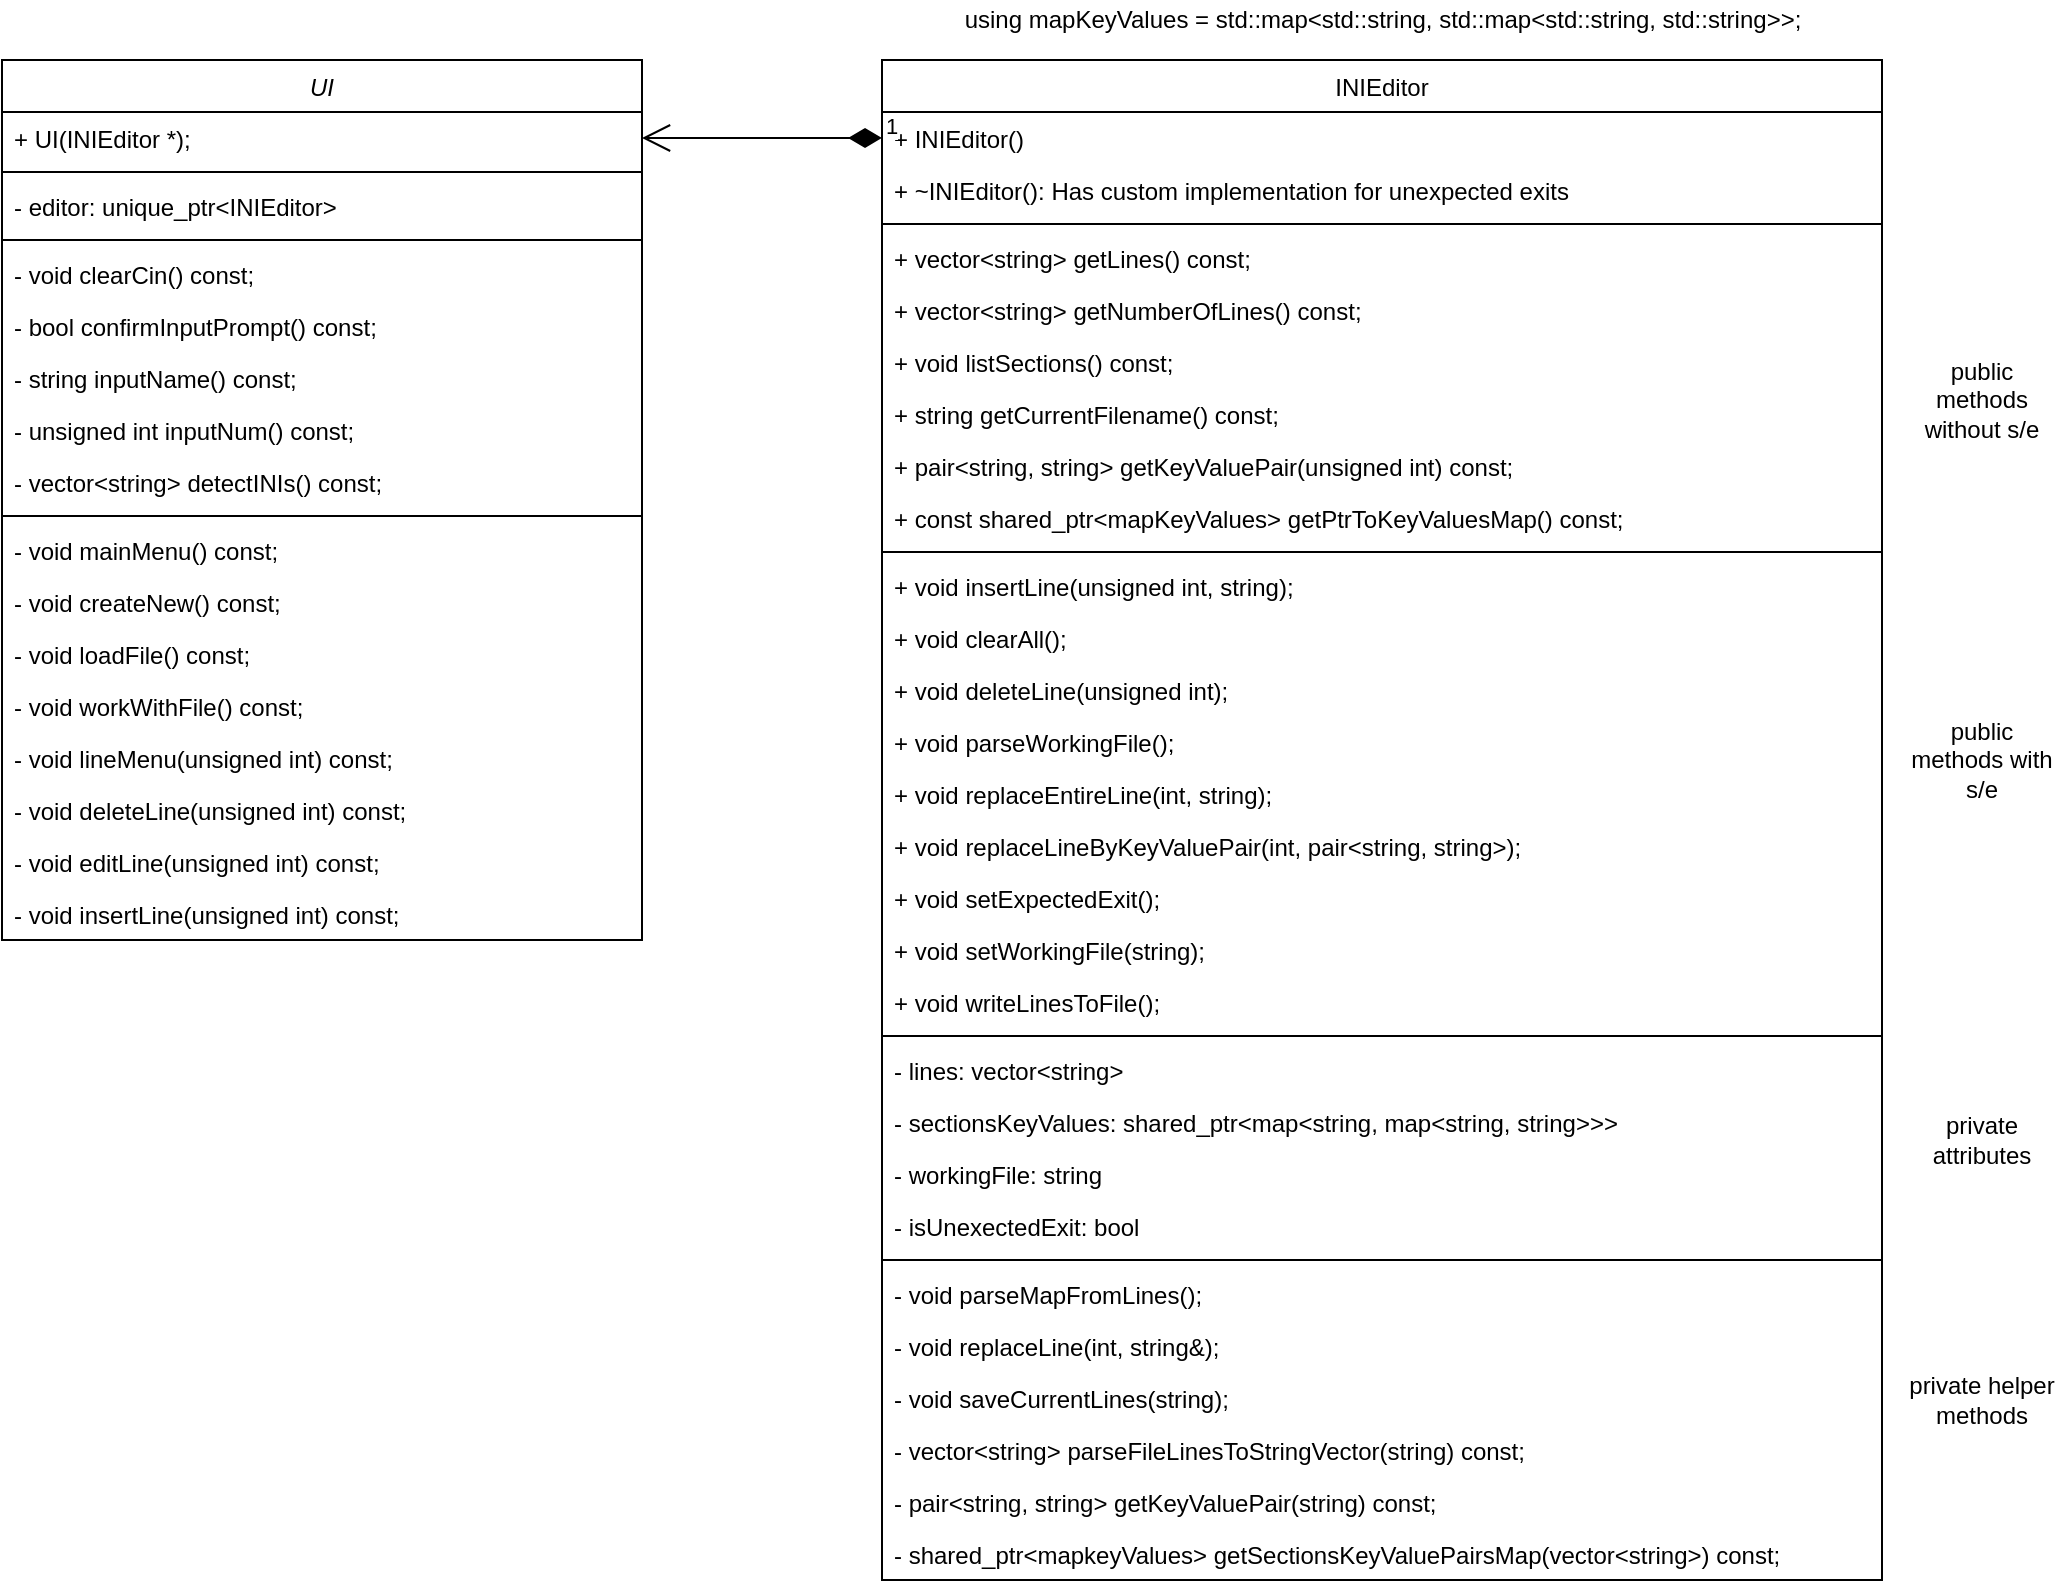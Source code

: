 <mxfile version="14.6.13" type="device"><diagram id="C5RBs43oDa-KdzZeNtuy" name="Page-1"><mxGraphModel dx="1422" dy="2012" grid="1" gridSize="10" guides="1" tooltips="1" connect="1" arrows="1" fold="1" page="1" pageScale="1" pageWidth="827" pageHeight="1169" math="0" shadow="0"><root><mxCell id="WIyWlLk6GJQsqaUBKTNV-0"/><mxCell id="WIyWlLk6GJQsqaUBKTNV-1" parent="WIyWlLk6GJQsqaUBKTNV-0"/><mxCell id="zkfFHV4jXpPFQw0GAbJ--0" value="UI" style="swimlane;fontStyle=2;align=center;verticalAlign=top;childLayout=stackLayout;horizontal=1;startSize=26;horizontalStack=0;resizeParent=1;resizeLast=0;collapsible=1;marginBottom=0;rounded=0;shadow=0;strokeWidth=1;" parent="WIyWlLk6GJQsqaUBKTNV-1" vertex="1"><mxGeometry x="10" y="10" width="320" height="440" as="geometry"><mxRectangle x="230" y="140" width="160" height="26" as="alternateBounds"/></mxGeometry></mxCell><mxCell id="uhCyxpPsiuQm_nFe43aT-1" value="+ UI(INIEditor *);&#10;" style="text;align=left;verticalAlign=top;spacingLeft=4;spacingRight=4;overflow=hidden;rotatable=0;points=[[0,0.5],[1,0.5]];portConstraint=eastwest;rounded=0;shadow=0;html=0;" parent="zkfFHV4jXpPFQw0GAbJ--0" vertex="1"><mxGeometry y="26" width="320" height="26" as="geometry"/></mxCell><mxCell id="zkfFHV4jXpPFQw0GAbJ--4" value="" style="line;html=1;strokeWidth=1;align=left;verticalAlign=middle;spacingTop=-1;spacingLeft=3;spacingRight=3;rotatable=0;labelPosition=right;points=[];portConstraint=eastwest;" parent="zkfFHV4jXpPFQw0GAbJ--0" vertex="1"><mxGeometry y="52" width="320" height="8" as="geometry"/></mxCell><mxCell id="zkfFHV4jXpPFQw0GAbJ--1" value="- editor: unique_ptr&lt;INIEditor&gt;" style="text;align=left;verticalAlign=top;spacingLeft=4;spacingRight=4;overflow=hidden;rotatable=0;points=[[0,0.5],[1,0.5]];portConstraint=eastwest;" parent="zkfFHV4jXpPFQw0GAbJ--0" vertex="1"><mxGeometry y="60" width="320" height="26" as="geometry"/></mxCell><mxCell id="uhCyxpPsiuQm_nFe43aT-18" value="" style="line;strokeWidth=1;fillColor=none;align=left;verticalAlign=middle;spacingTop=-1;spacingLeft=3;spacingRight=3;rotatable=0;labelPosition=right;points=[];portConstraint=eastwest;" parent="zkfFHV4jXpPFQw0GAbJ--0" vertex="1"><mxGeometry y="86" width="320" height="8" as="geometry"/></mxCell><mxCell id="zkfFHV4jXpPFQw0GAbJ--2" value="- void clearCin() const;" style="text;align=left;verticalAlign=top;spacingLeft=4;spacingRight=4;overflow=hidden;rotatable=0;points=[[0,0.5],[1,0.5]];portConstraint=eastwest;rounded=0;shadow=0;html=0;" parent="zkfFHV4jXpPFQw0GAbJ--0" vertex="1"><mxGeometry y="94" width="320" height="26" as="geometry"/></mxCell><mxCell id="iSt-iQ93-ohXZwF-cqM9-4" value="- bool confirmInputPrompt() const;" style="text;align=left;verticalAlign=top;spacingLeft=4;spacingRight=4;overflow=hidden;rotatable=0;points=[[0,0.5],[1,0.5]];portConstraint=eastwest;rounded=0;shadow=0;html=0;" parent="zkfFHV4jXpPFQw0GAbJ--0" vertex="1"><mxGeometry y="120" width="320" height="26" as="geometry"/></mxCell><mxCell id="zkfFHV4jXpPFQw0GAbJ--3" value="- string inputName() const;&#10;" style="text;align=left;verticalAlign=top;spacingLeft=4;spacingRight=4;overflow=hidden;rotatable=0;points=[[0,0.5],[1,0.5]];portConstraint=eastwest;rounded=0;shadow=0;html=0;" parent="zkfFHV4jXpPFQw0GAbJ--0" vertex="1"><mxGeometry y="146" width="320" height="26" as="geometry"/></mxCell><mxCell id="uhCyxpPsiuQm_nFe43aT-2" value="- unsigned int inputNum() const;&#10;" style="text;align=left;verticalAlign=top;spacingLeft=4;spacingRight=4;overflow=hidden;rotatable=0;points=[[0,0.5],[1,0.5]];portConstraint=eastwest;rounded=0;shadow=0;html=0;" parent="zkfFHV4jXpPFQw0GAbJ--0" vertex="1"><mxGeometry y="172" width="320" height="26" as="geometry"/></mxCell><mxCell id="uhCyxpPsiuQm_nFe43aT-3" value="- vector&lt;string&gt; detectINIs() const;&#10;" style="text;align=left;verticalAlign=top;spacingLeft=4;spacingRight=4;overflow=hidden;rotatable=0;points=[[0,0.5],[1,0.5]];portConstraint=eastwest;rounded=0;shadow=0;html=0;" parent="zkfFHV4jXpPFQw0GAbJ--0" vertex="1"><mxGeometry y="198" width="320" height="26" as="geometry"/></mxCell><mxCell id="uhCyxpPsiuQm_nFe43aT-17" value="" style="line;strokeWidth=1;fillColor=none;align=left;verticalAlign=middle;spacingTop=-1;spacingLeft=3;spacingRight=3;rotatable=0;labelPosition=right;points=[];portConstraint=eastwest;" parent="zkfFHV4jXpPFQw0GAbJ--0" vertex="1"><mxGeometry y="224" width="320" height="8" as="geometry"/></mxCell><mxCell id="uhCyxpPsiuQm_nFe43aT-4" value="- void mainMenu() const;&#10;" style="text;align=left;verticalAlign=top;spacingLeft=4;spacingRight=4;overflow=hidden;rotatable=0;points=[[0,0.5],[1,0.5]];portConstraint=eastwest;rounded=0;shadow=0;html=0;" parent="zkfFHV4jXpPFQw0GAbJ--0" vertex="1"><mxGeometry y="232" width="320" height="26" as="geometry"/></mxCell><mxCell id="uhCyxpPsiuQm_nFe43aT-9" value="- void createNew() const;&#10;" style="text;align=left;verticalAlign=top;spacingLeft=4;spacingRight=4;overflow=hidden;rotatable=0;points=[[0,0.5],[1,0.5]];portConstraint=eastwest;rounded=0;shadow=0;html=0;" parent="zkfFHV4jXpPFQw0GAbJ--0" vertex="1"><mxGeometry y="258" width="320" height="26" as="geometry"/></mxCell><mxCell id="uhCyxpPsiuQm_nFe43aT-10" value="- void loadFile() const;&#10;" style="text;align=left;verticalAlign=top;spacingLeft=4;spacingRight=4;overflow=hidden;rotatable=0;points=[[0,0.5],[1,0.5]];portConstraint=eastwest;rounded=0;shadow=0;html=0;" parent="zkfFHV4jXpPFQw0GAbJ--0" vertex="1"><mxGeometry y="284" width="320" height="26" as="geometry"/></mxCell><mxCell id="uhCyxpPsiuQm_nFe43aT-11" value="- void workWithFile() const;&#10;" style="text;align=left;verticalAlign=top;spacingLeft=4;spacingRight=4;overflow=hidden;rotatable=0;points=[[0,0.5],[1,0.5]];portConstraint=eastwest;rounded=0;shadow=0;html=0;" parent="zkfFHV4jXpPFQw0GAbJ--0" vertex="1"><mxGeometry y="310" width="320" height="26" as="geometry"/></mxCell><mxCell id="uhCyxpPsiuQm_nFe43aT-12" value="- void lineMenu(unsigned int) const;&#10;" style="text;align=left;verticalAlign=top;spacingLeft=4;spacingRight=4;overflow=hidden;rotatable=0;points=[[0,0.5],[1,0.5]];portConstraint=eastwest;rounded=0;shadow=0;html=0;" parent="zkfFHV4jXpPFQw0GAbJ--0" vertex="1"><mxGeometry y="336" width="320" height="26" as="geometry"/></mxCell><mxCell id="iSt-iQ93-ohXZwF-cqM9-5" value="- void deleteLine(unsigned int) const;&#10;" style="text;align=left;verticalAlign=top;spacingLeft=4;spacingRight=4;overflow=hidden;rotatable=0;points=[[0,0.5],[1,0.5]];portConstraint=eastwest;rounded=0;shadow=0;html=0;" parent="zkfFHV4jXpPFQw0GAbJ--0" vertex="1"><mxGeometry y="362" width="320" height="26" as="geometry"/></mxCell><mxCell id="iSt-iQ93-ohXZwF-cqM9-6" value="- void editLine(unsigned int) const;&#10;" style="text;align=left;verticalAlign=top;spacingLeft=4;spacingRight=4;overflow=hidden;rotatable=0;points=[[0,0.5],[1,0.5]];portConstraint=eastwest;rounded=0;shadow=0;html=0;" parent="zkfFHV4jXpPFQw0GAbJ--0" vertex="1"><mxGeometry y="388" width="320" height="26" as="geometry"/></mxCell><mxCell id="rAz6Ws0wlnqmjzCbXNpr-0" value="- void insertLine(unsigned int) const;&#10;" style="text;align=left;verticalAlign=top;spacingLeft=4;spacingRight=4;overflow=hidden;rotatable=0;points=[[0,0.5],[1,0.5]];portConstraint=eastwest;rounded=0;shadow=0;html=0;" vertex="1" parent="zkfFHV4jXpPFQw0GAbJ--0"><mxGeometry y="414" width="320" height="26" as="geometry"/></mxCell><mxCell id="uhCyxpPsiuQm_nFe43aT-13" value="INIEditor" style="swimlane;fontStyle=0;childLayout=stackLayout;horizontal=1;startSize=26;fillColor=none;horizontalStack=0;resizeParent=1;resizeParentMax=0;resizeLast=0;collapsible=1;marginBottom=0;swimlaneLine=1;" parent="WIyWlLk6GJQsqaUBKTNV-1" vertex="1"><mxGeometry x="450" y="10" width="500" height="760" as="geometry"/></mxCell><mxCell id="uhCyxpPsiuQm_nFe43aT-14" value="+ INIEditor()" style="text;strokeColor=none;fillColor=none;align=left;verticalAlign=top;spacingLeft=4;spacingRight=4;overflow=hidden;rotatable=0;points=[[0,0.5],[1,0.5]];portConstraint=eastwest;" parent="uhCyxpPsiuQm_nFe43aT-13" vertex="1"><mxGeometry y="26" width="500" height="26" as="geometry"/></mxCell><mxCell id="uhCyxpPsiuQm_nFe43aT-19" value="+ ~INIEditor(): Has custom implementation for unexpected exits" style="text;strokeColor=none;fillColor=none;align=left;verticalAlign=top;spacingLeft=4;spacingRight=4;overflow=hidden;rotatable=0;points=[[0,0.5],[1,0.5]];portConstraint=eastwest;" parent="uhCyxpPsiuQm_nFe43aT-13" vertex="1"><mxGeometry y="52" width="500" height="26" as="geometry"/></mxCell><mxCell id="uhCyxpPsiuQm_nFe43aT-20" value="" style="line;strokeWidth=1;fillColor=none;align=left;verticalAlign=middle;spacingTop=-1;spacingLeft=3;spacingRight=3;rotatable=0;labelPosition=right;points=[];portConstraint=eastwest;" parent="uhCyxpPsiuQm_nFe43aT-13" vertex="1"><mxGeometry y="78" width="500" height="8" as="geometry"/></mxCell><mxCell id="uhCyxpPsiuQm_nFe43aT-15" value="+ vector&lt;string&gt; getLines() const;" style="text;strokeColor=none;fillColor=none;align=left;verticalAlign=top;spacingLeft=4;spacingRight=4;overflow=hidden;rotatable=0;points=[[0,0.5],[1,0.5]];portConstraint=eastwest;" parent="uhCyxpPsiuQm_nFe43aT-13" vertex="1"><mxGeometry y="86" width="500" height="26" as="geometry"/></mxCell><mxCell id="iSt-iQ93-ohXZwF-cqM9-0" value="+ vector&lt;string&gt; getNumberOfLines() const;" style="text;strokeColor=none;fillColor=none;align=left;verticalAlign=top;spacingLeft=4;spacingRight=4;overflow=hidden;rotatable=0;points=[[0,0.5],[1,0.5]];portConstraint=eastwest;" parent="uhCyxpPsiuQm_nFe43aT-13" vertex="1"><mxGeometry y="112" width="500" height="26" as="geometry"/></mxCell><mxCell id="uhCyxpPsiuQm_nFe43aT-22" value="+ void listSections() const;" style="text;strokeColor=none;fillColor=none;align=left;verticalAlign=top;spacingLeft=4;spacingRight=4;overflow=hidden;rotatable=0;points=[[0,0.5],[1,0.5]];portConstraint=eastwest;" parent="uhCyxpPsiuQm_nFe43aT-13" vertex="1"><mxGeometry y="138" width="500" height="26" as="geometry"/></mxCell><mxCell id="uhCyxpPsiuQm_nFe43aT-23" value="+ string getCurrentFilename() const;" style="text;strokeColor=none;fillColor=none;align=left;verticalAlign=top;spacingLeft=4;spacingRight=4;overflow=hidden;rotatable=0;points=[[0,0.5],[1,0.5]];portConstraint=eastwest;" parent="uhCyxpPsiuQm_nFe43aT-13" vertex="1"><mxGeometry y="164" width="500" height="26" as="geometry"/></mxCell><mxCell id="uhCyxpPsiuQm_nFe43aT-24" value="+ pair&lt;string, string&gt; getKeyValuePair(unsigned int) const;" style="text;strokeColor=none;fillColor=none;align=left;verticalAlign=top;spacingLeft=4;spacingRight=4;overflow=hidden;rotatable=0;points=[[0,0.5],[1,0.5]];portConstraint=eastwest;" parent="uhCyxpPsiuQm_nFe43aT-13" vertex="1"><mxGeometry y="190" width="500" height="26" as="geometry"/></mxCell><mxCell id="iSt-iQ93-ohXZwF-cqM9-1" value="+ const shared_ptr&lt;mapKeyValues&gt; getPtrToKeyValuesMap() const;" style="text;strokeColor=none;fillColor=none;align=left;verticalAlign=top;spacingLeft=4;spacingRight=4;overflow=hidden;rotatable=0;points=[[0,0.5],[1,0.5]];portConstraint=eastwest;" parent="uhCyxpPsiuQm_nFe43aT-13" vertex="1"><mxGeometry y="216" width="500" height="26" as="geometry"/></mxCell><mxCell id="uhCyxpPsiuQm_nFe43aT-26" value="" style="line;strokeWidth=1;fillColor=none;align=left;verticalAlign=middle;spacingTop=-1;spacingLeft=3;spacingRight=3;rotatable=0;labelPosition=right;points=[];portConstraint=eastwest;" parent="uhCyxpPsiuQm_nFe43aT-13" vertex="1"><mxGeometry y="242" width="500" height="8" as="geometry"/></mxCell><mxCell id="EfE61rw7bL-o5AP7JwkC-0" value="+ void insertLine(unsigned int, string);" style="text;strokeColor=none;fillColor=none;align=left;verticalAlign=top;spacingLeft=4;spacingRight=4;overflow=hidden;rotatable=0;points=[[0,0.5],[1,0.5]];portConstraint=eastwest;" parent="uhCyxpPsiuQm_nFe43aT-13" vertex="1"><mxGeometry y="250" width="500" height="26" as="geometry"/></mxCell><mxCell id="uhCyxpPsiuQm_nFe43aT-33" value="+ void clearAll();" style="text;strokeColor=none;fillColor=none;align=left;verticalAlign=top;spacingLeft=4;spacingRight=4;overflow=hidden;rotatable=0;points=[[0,0.5],[1,0.5]];portConstraint=eastwest;" parent="uhCyxpPsiuQm_nFe43aT-13" vertex="1"><mxGeometry y="276" width="500" height="26" as="geometry"/></mxCell><mxCell id="iSt-iQ93-ohXZwF-cqM9-3" value="+ void deleteLine(unsigned int);" style="text;strokeColor=none;fillColor=none;align=left;verticalAlign=top;spacingLeft=4;spacingRight=4;overflow=hidden;rotatable=0;points=[[0,0.5],[1,0.5]];portConstraint=eastwest;" parent="uhCyxpPsiuQm_nFe43aT-13" vertex="1"><mxGeometry y="302" width="500" height="26" as="geometry"/></mxCell><mxCell id="uhCyxpPsiuQm_nFe43aT-27" value="+ void parseWorkingFile();" style="text;strokeColor=none;fillColor=none;align=left;verticalAlign=top;spacingLeft=4;spacingRight=4;overflow=hidden;rotatable=0;points=[[0,0.5],[1,0.5]];portConstraint=eastwest;" parent="uhCyxpPsiuQm_nFe43aT-13" vertex="1"><mxGeometry y="328" width="500" height="26" as="geometry"/></mxCell><mxCell id="uhCyxpPsiuQm_nFe43aT-29" value="+ void replaceEntireLine(int, string);" style="text;strokeColor=none;fillColor=none;align=left;verticalAlign=top;spacingLeft=4;spacingRight=4;overflow=hidden;rotatable=0;points=[[0,0.5],[1,0.5]];portConstraint=eastwest;" parent="uhCyxpPsiuQm_nFe43aT-13" vertex="1"><mxGeometry y="354" width="500" height="26" as="geometry"/></mxCell><mxCell id="uhCyxpPsiuQm_nFe43aT-30" value="+ void replaceLineByKeyValuePair(int, pair&lt;string, string&gt;);" style="text;strokeColor=none;fillColor=none;align=left;verticalAlign=top;spacingLeft=4;spacingRight=4;overflow=hidden;rotatable=0;points=[[0,0.5],[1,0.5]];portConstraint=eastwest;" parent="uhCyxpPsiuQm_nFe43aT-13" vertex="1"><mxGeometry y="380" width="500" height="26" as="geometry"/></mxCell><mxCell id="uhCyxpPsiuQm_nFe43aT-32" value="+ void setExpectedExit();" style="text;strokeColor=none;fillColor=none;align=left;verticalAlign=top;spacingLeft=4;spacingRight=4;overflow=hidden;rotatable=0;points=[[0,0.5],[1,0.5]];portConstraint=eastwest;" parent="uhCyxpPsiuQm_nFe43aT-13" vertex="1"><mxGeometry y="406" width="500" height="26" as="geometry"/></mxCell><mxCell id="uhCyxpPsiuQm_nFe43aT-25" value="+ void setWorkingFile(string);" style="text;strokeColor=none;fillColor=none;align=left;verticalAlign=top;spacingLeft=4;spacingRight=4;overflow=hidden;rotatable=0;points=[[0,0.5],[1,0.5]];portConstraint=eastwest;" parent="uhCyxpPsiuQm_nFe43aT-13" vertex="1"><mxGeometry y="432" width="500" height="26" as="geometry"/></mxCell><mxCell id="uhCyxpPsiuQm_nFe43aT-31" value="+ void writeLinesToFile();" style="text;strokeColor=none;fillColor=none;align=left;verticalAlign=top;spacingLeft=4;spacingRight=4;overflow=hidden;rotatable=0;points=[[0,0.5],[1,0.5]];portConstraint=eastwest;" parent="uhCyxpPsiuQm_nFe43aT-13" vertex="1"><mxGeometry y="458" width="500" height="26" as="geometry"/></mxCell><mxCell id="uhCyxpPsiuQm_nFe43aT-37" value="" style="line;strokeWidth=1;fillColor=none;align=left;verticalAlign=middle;spacingTop=-1;spacingLeft=3;spacingRight=3;rotatable=0;labelPosition=right;points=[];portConstraint=eastwest;" parent="uhCyxpPsiuQm_nFe43aT-13" vertex="1"><mxGeometry y="484" width="500" height="8" as="geometry"/></mxCell><mxCell id="uhCyxpPsiuQm_nFe43aT-34" value="- lines: vector&lt;string&gt;" style="text;strokeColor=none;fillColor=none;align=left;verticalAlign=top;spacingLeft=4;spacingRight=4;overflow=hidden;rotatable=0;points=[[0,0.5],[1,0.5]];portConstraint=eastwest;" parent="uhCyxpPsiuQm_nFe43aT-13" vertex="1"><mxGeometry y="492" width="500" height="26" as="geometry"/></mxCell><mxCell id="uhCyxpPsiuQm_nFe43aT-38" value="- sectionsKeyValues: shared_ptr&lt;map&lt;string, map&lt;string, string&gt;&gt;&gt;" style="text;strokeColor=none;fillColor=none;align=left;verticalAlign=top;spacingLeft=4;spacingRight=4;overflow=hidden;rotatable=0;points=[[0,0.5],[1,0.5]];portConstraint=eastwest;" parent="uhCyxpPsiuQm_nFe43aT-13" vertex="1"><mxGeometry y="518" width="500" height="26" as="geometry"/></mxCell><mxCell id="uhCyxpPsiuQm_nFe43aT-39" value="- workingFile: string" style="text;strokeColor=none;fillColor=none;align=left;verticalAlign=top;spacingLeft=4;spacingRight=4;overflow=hidden;rotatable=0;points=[[0,0.5],[1,0.5]];portConstraint=eastwest;" parent="uhCyxpPsiuQm_nFe43aT-13" vertex="1"><mxGeometry y="544" width="500" height="26" as="geometry"/></mxCell><mxCell id="uhCyxpPsiuQm_nFe43aT-40" value="- isUnexectedExit: bool" style="text;strokeColor=none;fillColor=none;align=left;verticalAlign=top;spacingLeft=4;spacingRight=4;overflow=hidden;rotatable=0;points=[[0,0.5],[1,0.5]];portConstraint=eastwest;" parent="uhCyxpPsiuQm_nFe43aT-13" vertex="1"><mxGeometry y="570" width="500" height="26" as="geometry"/></mxCell><mxCell id="uhCyxpPsiuQm_nFe43aT-42" value="" style="line;strokeWidth=1;fillColor=none;align=left;verticalAlign=middle;spacingTop=-1;spacingLeft=3;spacingRight=3;rotatable=0;labelPosition=right;points=[];portConstraint=eastwest;" parent="uhCyxpPsiuQm_nFe43aT-13" vertex="1"><mxGeometry y="596" width="500" height="8" as="geometry"/></mxCell><mxCell id="uhCyxpPsiuQm_nFe43aT-28" value="- void parseMapFromLines();" style="text;strokeColor=none;fillColor=none;align=left;verticalAlign=top;spacingLeft=4;spacingRight=4;overflow=hidden;rotatable=0;points=[[0,0.5],[1,0.5]];portConstraint=eastwest;" parent="uhCyxpPsiuQm_nFe43aT-13" vertex="1"><mxGeometry y="604" width="500" height="26" as="geometry"/></mxCell><mxCell id="uhCyxpPsiuQm_nFe43aT-41" value="- void replaceLine(int, string&amp;);" style="text;strokeColor=none;fillColor=none;align=left;verticalAlign=top;spacingLeft=4;spacingRight=4;overflow=hidden;rotatable=0;points=[[0,0.5],[1,0.5]];portConstraint=eastwest;" parent="uhCyxpPsiuQm_nFe43aT-13" vertex="1"><mxGeometry y="630" width="500" height="26" as="geometry"/></mxCell><mxCell id="uhCyxpPsiuQm_nFe43aT-43" value="- void saveCurrentLines(string);" style="text;strokeColor=none;fillColor=none;align=left;verticalAlign=top;spacingLeft=4;spacingRight=4;overflow=hidden;rotatable=0;points=[[0,0.5],[1,0.5]];portConstraint=eastwest;" parent="uhCyxpPsiuQm_nFe43aT-13" vertex="1"><mxGeometry y="656" width="500" height="26" as="geometry"/></mxCell><mxCell id="uhCyxpPsiuQm_nFe43aT-44" value="- vector&lt;string&gt; parseFileLinesToStringVector(string) const;" style="text;strokeColor=none;fillColor=none;align=left;verticalAlign=top;spacingLeft=4;spacingRight=4;overflow=hidden;rotatable=0;points=[[0,0.5],[1,0.5]];portConstraint=eastwest;" parent="uhCyxpPsiuQm_nFe43aT-13" vertex="1"><mxGeometry y="682" width="500" height="26" as="geometry"/></mxCell><mxCell id="uhCyxpPsiuQm_nFe43aT-45" value="- pair&lt;string, string&gt; getKeyValuePair(string) const;" style="text;strokeColor=none;fillColor=none;align=left;verticalAlign=top;spacingLeft=4;spacingRight=4;overflow=hidden;rotatable=0;points=[[0,0.5],[1,0.5]];portConstraint=eastwest;" parent="uhCyxpPsiuQm_nFe43aT-13" vertex="1"><mxGeometry y="708" width="500" height="26" as="geometry"/></mxCell><mxCell id="uhCyxpPsiuQm_nFe43aT-46" value="- shared_ptr&lt;mapkeyValues&gt; getSectionsKeyValuePairsMap(vector&lt;string&gt;) const;" style="text;strokeColor=none;fillColor=none;align=left;verticalAlign=top;spacingLeft=4;spacingRight=4;overflow=hidden;rotatable=0;points=[[0,0.5],[1,0.5]];portConstraint=eastwest;" parent="uhCyxpPsiuQm_nFe43aT-13" vertex="1"><mxGeometry y="734" width="500" height="26" as="geometry"/></mxCell><mxCell id="uhCyxpPsiuQm_nFe43aT-21" value="1" style="endArrow=open;html=1;endSize=12;startArrow=diamondThin;startSize=14;startFill=1;edgeStyle=orthogonalEdgeStyle;align=left;verticalAlign=bottom;entryX=1;entryY=0.5;entryDx=0;entryDy=0;exitX=0;exitY=0.5;exitDx=0;exitDy=0;" parent="WIyWlLk6GJQsqaUBKTNV-1" source="uhCyxpPsiuQm_nFe43aT-14" target="uhCyxpPsiuQm_nFe43aT-1" edge="1"><mxGeometry x="-1" y="3" relative="1" as="geometry"><mxPoint x="440" y="260" as="sourcePoint"/><mxPoint x="600" y="260" as="targetPoint"/></mxGeometry></mxCell><mxCell id="iSt-iQ93-ohXZwF-cqM9-2" value="using mapKeyValues = std::map&amp;lt;std::string, std::map&amp;lt;std::string, std::string&amp;gt;&amp;gt;;" style="text;html=1;align=center;verticalAlign=middle;resizable=0;points=[];autosize=1;strokeColor=none;" parent="WIyWlLk6GJQsqaUBKTNV-1" vertex="1"><mxGeometry x="485" y="-20" width="430" height="20" as="geometry"/></mxCell><mxCell id="rAz6Ws0wlnqmjzCbXNpr-1" value="public methods without s/e" style="text;html=1;strokeColor=none;fillColor=none;align=center;verticalAlign=middle;whiteSpace=wrap;rounded=0;" vertex="1" parent="WIyWlLk6GJQsqaUBKTNV-1"><mxGeometry x="960" y="160" width="80" height="40" as="geometry"/></mxCell><mxCell id="rAz6Ws0wlnqmjzCbXNpr-2" value="public methods with s/e" style="text;html=1;strokeColor=none;fillColor=none;align=center;verticalAlign=middle;whiteSpace=wrap;rounded=0;" vertex="1" parent="WIyWlLk6GJQsqaUBKTNV-1"><mxGeometry x="960" y="340" width="80" height="40" as="geometry"/></mxCell><mxCell id="rAz6Ws0wlnqmjzCbXNpr-3" value="private attributes" style="text;html=1;strokeColor=none;fillColor=none;align=center;verticalAlign=middle;whiteSpace=wrap;rounded=0;" vertex="1" parent="WIyWlLk6GJQsqaUBKTNV-1"><mxGeometry x="960" y="530" width="80" height="40" as="geometry"/></mxCell><mxCell id="rAz6Ws0wlnqmjzCbXNpr-4" value="private helper methods" style="text;html=1;strokeColor=none;fillColor=none;align=center;verticalAlign=middle;whiteSpace=wrap;rounded=0;" vertex="1" parent="WIyWlLk6GJQsqaUBKTNV-1"><mxGeometry x="960" y="660" width="80" height="40" as="geometry"/></mxCell></root></mxGraphModel></diagram></mxfile>